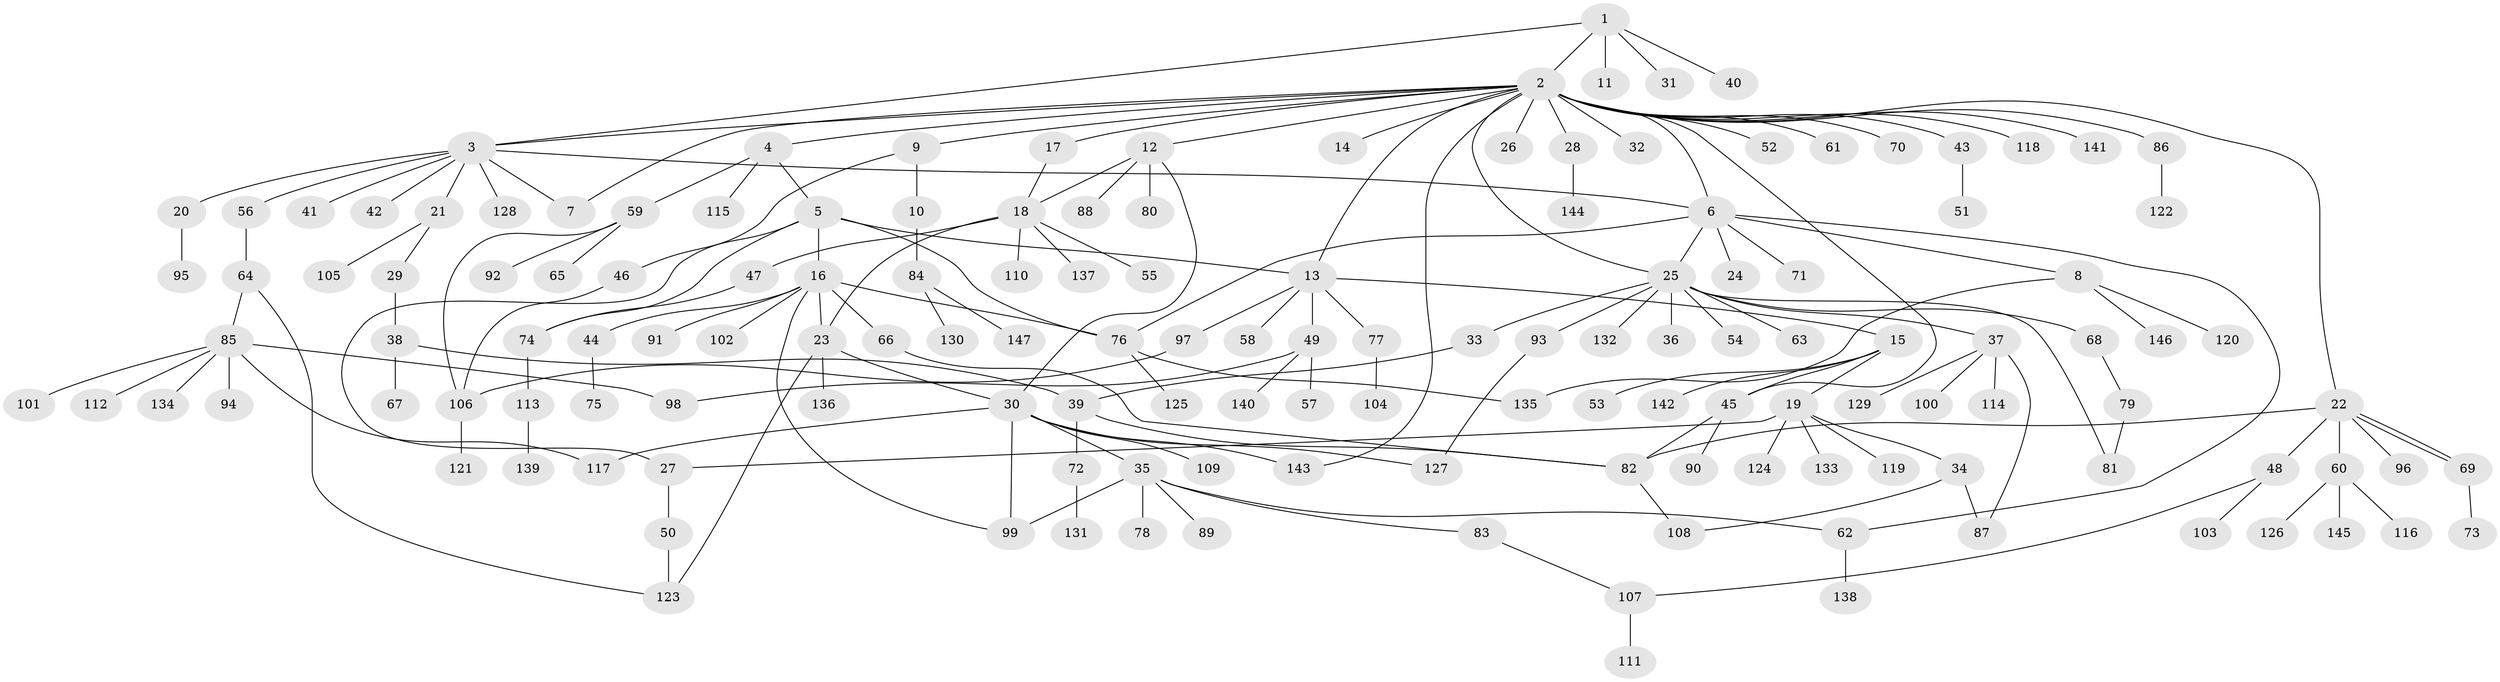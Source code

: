 // Generated by graph-tools (version 1.1) at 2025/26/03/09/25 03:26:00]
// undirected, 147 vertices, 180 edges
graph export_dot {
graph [start="1"]
  node [color=gray90,style=filled];
  1;
  2;
  3;
  4;
  5;
  6;
  7;
  8;
  9;
  10;
  11;
  12;
  13;
  14;
  15;
  16;
  17;
  18;
  19;
  20;
  21;
  22;
  23;
  24;
  25;
  26;
  27;
  28;
  29;
  30;
  31;
  32;
  33;
  34;
  35;
  36;
  37;
  38;
  39;
  40;
  41;
  42;
  43;
  44;
  45;
  46;
  47;
  48;
  49;
  50;
  51;
  52;
  53;
  54;
  55;
  56;
  57;
  58;
  59;
  60;
  61;
  62;
  63;
  64;
  65;
  66;
  67;
  68;
  69;
  70;
  71;
  72;
  73;
  74;
  75;
  76;
  77;
  78;
  79;
  80;
  81;
  82;
  83;
  84;
  85;
  86;
  87;
  88;
  89;
  90;
  91;
  92;
  93;
  94;
  95;
  96;
  97;
  98;
  99;
  100;
  101;
  102;
  103;
  104;
  105;
  106;
  107;
  108;
  109;
  110;
  111;
  112;
  113;
  114;
  115;
  116;
  117;
  118;
  119;
  120;
  121;
  122;
  123;
  124;
  125;
  126;
  127;
  128;
  129;
  130;
  131;
  132;
  133;
  134;
  135;
  136;
  137;
  138;
  139;
  140;
  141;
  142;
  143;
  144;
  145;
  146;
  147;
  1 -- 2;
  1 -- 3;
  1 -- 11;
  1 -- 31;
  1 -- 40;
  2 -- 3;
  2 -- 4;
  2 -- 6;
  2 -- 7;
  2 -- 9;
  2 -- 12;
  2 -- 13;
  2 -- 14;
  2 -- 17;
  2 -- 22;
  2 -- 25;
  2 -- 26;
  2 -- 28;
  2 -- 32;
  2 -- 43;
  2 -- 45;
  2 -- 52;
  2 -- 61;
  2 -- 70;
  2 -- 86;
  2 -- 118;
  2 -- 141;
  2 -- 143;
  3 -- 6;
  3 -- 7;
  3 -- 20;
  3 -- 21;
  3 -- 41;
  3 -- 42;
  3 -- 56;
  3 -- 128;
  4 -- 5;
  4 -- 59;
  4 -- 115;
  5 -- 13;
  5 -- 16;
  5 -- 27;
  5 -- 74;
  5 -- 76;
  6 -- 8;
  6 -- 24;
  6 -- 25;
  6 -- 62;
  6 -- 71;
  6 -- 76;
  8 -- 120;
  8 -- 135;
  8 -- 146;
  9 -- 10;
  9 -- 46;
  10 -- 84;
  12 -- 18;
  12 -- 30;
  12 -- 80;
  12 -- 88;
  13 -- 15;
  13 -- 49;
  13 -- 58;
  13 -- 77;
  13 -- 97;
  15 -- 19;
  15 -- 45;
  15 -- 53;
  15 -- 142;
  16 -- 23;
  16 -- 44;
  16 -- 66;
  16 -- 76;
  16 -- 91;
  16 -- 99;
  16 -- 102;
  17 -- 18;
  18 -- 23;
  18 -- 47;
  18 -- 55;
  18 -- 110;
  18 -- 137;
  19 -- 27;
  19 -- 34;
  19 -- 119;
  19 -- 124;
  19 -- 133;
  20 -- 95;
  21 -- 29;
  21 -- 105;
  22 -- 48;
  22 -- 60;
  22 -- 69;
  22 -- 69;
  22 -- 82;
  22 -- 96;
  23 -- 30;
  23 -- 123;
  23 -- 136;
  25 -- 33;
  25 -- 36;
  25 -- 37;
  25 -- 54;
  25 -- 63;
  25 -- 68;
  25 -- 81;
  25 -- 93;
  25 -- 132;
  27 -- 50;
  28 -- 144;
  29 -- 38;
  30 -- 35;
  30 -- 99;
  30 -- 109;
  30 -- 117;
  30 -- 127;
  30 -- 143;
  33 -- 39;
  34 -- 87;
  34 -- 108;
  35 -- 62;
  35 -- 78;
  35 -- 83;
  35 -- 89;
  35 -- 99;
  37 -- 87;
  37 -- 100;
  37 -- 114;
  37 -- 129;
  38 -- 39;
  38 -- 67;
  39 -- 72;
  39 -- 82;
  43 -- 51;
  44 -- 75;
  45 -- 82;
  45 -- 90;
  46 -- 106;
  47 -- 74;
  48 -- 103;
  48 -- 107;
  49 -- 57;
  49 -- 98;
  49 -- 140;
  50 -- 123;
  56 -- 64;
  59 -- 65;
  59 -- 92;
  59 -- 106;
  60 -- 116;
  60 -- 126;
  60 -- 145;
  62 -- 138;
  64 -- 85;
  64 -- 123;
  66 -- 82;
  68 -- 79;
  69 -- 73;
  72 -- 131;
  74 -- 113;
  76 -- 125;
  76 -- 135;
  77 -- 104;
  79 -- 81;
  82 -- 108;
  83 -- 107;
  84 -- 130;
  84 -- 147;
  85 -- 94;
  85 -- 98;
  85 -- 101;
  85 -- 112;
  85 -- 117;
  85 -- 134;
  86 -- 122;
  93 -- 127;
  97 -- 106;
  106 -- 121;
  107 -- 111;
  113 -- 139;
}
